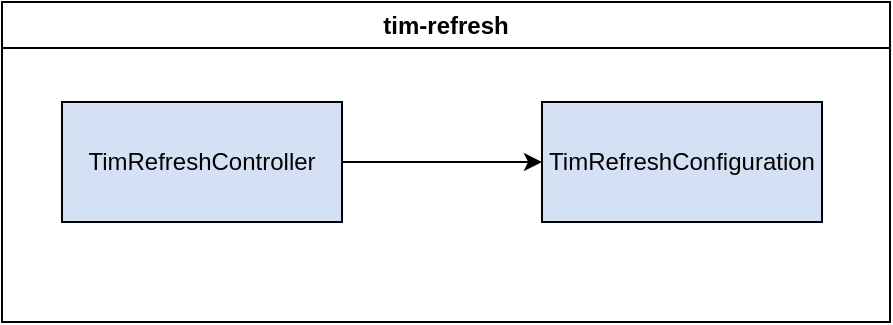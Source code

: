 <mxfile version="24.2.5" type="device">
  <diagram id="C5RBs43oDa-KdzZeNtuy" name="Page-1">
    <mxGraphModel dx="2117" dy="1798" grid="1" gridSize="10" guides="1" tooltips="1" connect="1" arrows="1" fold="1" page="1" pageScale="1" pageWidth="827" pageHeight="1169" math="0" shadow="0">
      <root>
        <mxCell id="WIyWlLk6GJQsqaUBKTNV-0" />
        <mxCell id="WIyWlLk6GJQsqaUBKTNV-1" parent="WIyWlLk6GJQsqaUBKTNV-0" />
        <mxCell id="icZwBJ85BuKA_--vlMJg-1" style="edgeStyle=orthogonalEdgeStyle;rounded=0;orthogonalLoop=1;jettySize=auto;html=1;noEdgeStyle=1;orthogonal=1;" edge="1" parent="WIyWlLk6GJQsqaUBKTNV-1" source="ZilCAwPeWC5lEz1yRkBf-0" target="icZwBJ85BuKA_--vlMJg-0">
          <mxGeometry relative="1" as="geometry">
            <Array as="points">
              <mxPoint x="152" y="30" />
              <mxPoint x="228" y="30" />
            </Array>
          </mxGeometry>
        </mxCell>
        <mxCell id="ZilCAwPeWC5lEz1yRkBf-0" value="TimRefreshController" style="rounded=0;whiteSpace=wrap;html=1;fillColor=#D4E1F5;container=0;" parent="WIyWlLk6GJQsqaUBKTNV-1" vertex="1">
          <mxGeometry width="140" height="60" as="geometry" />
        </mxCell>
        <mxCell id="icZwBJ85BuKA_--vlMJg-0" value="TimRefreshConfiguration" style="rounded=0;whiteSpace=wrap;html=1;fillColor=#D4E1F5;container=0;" vertex="1" parent="WIyWlLk6GJQsqaUBKTNV-1">
          <mxGeometry x="240" width="140" height="60" as="geometry" />
        </mxCell>
        <mxCell id="icZwBJ85BuKA_--vlMJg-2" value="tim-refresh" style="swimlane;whiteSpace=wrap;html=1;" vertex="1" parent="WIyWlLk6GJQsqaUBKTNV-1">
          <mxGeometry x="-30" y="-50" width="444" height="160" as="geometry" />
        </mxCell>
      </root>
    </mxGraphModel>
  </diagram>
</mxfile>
